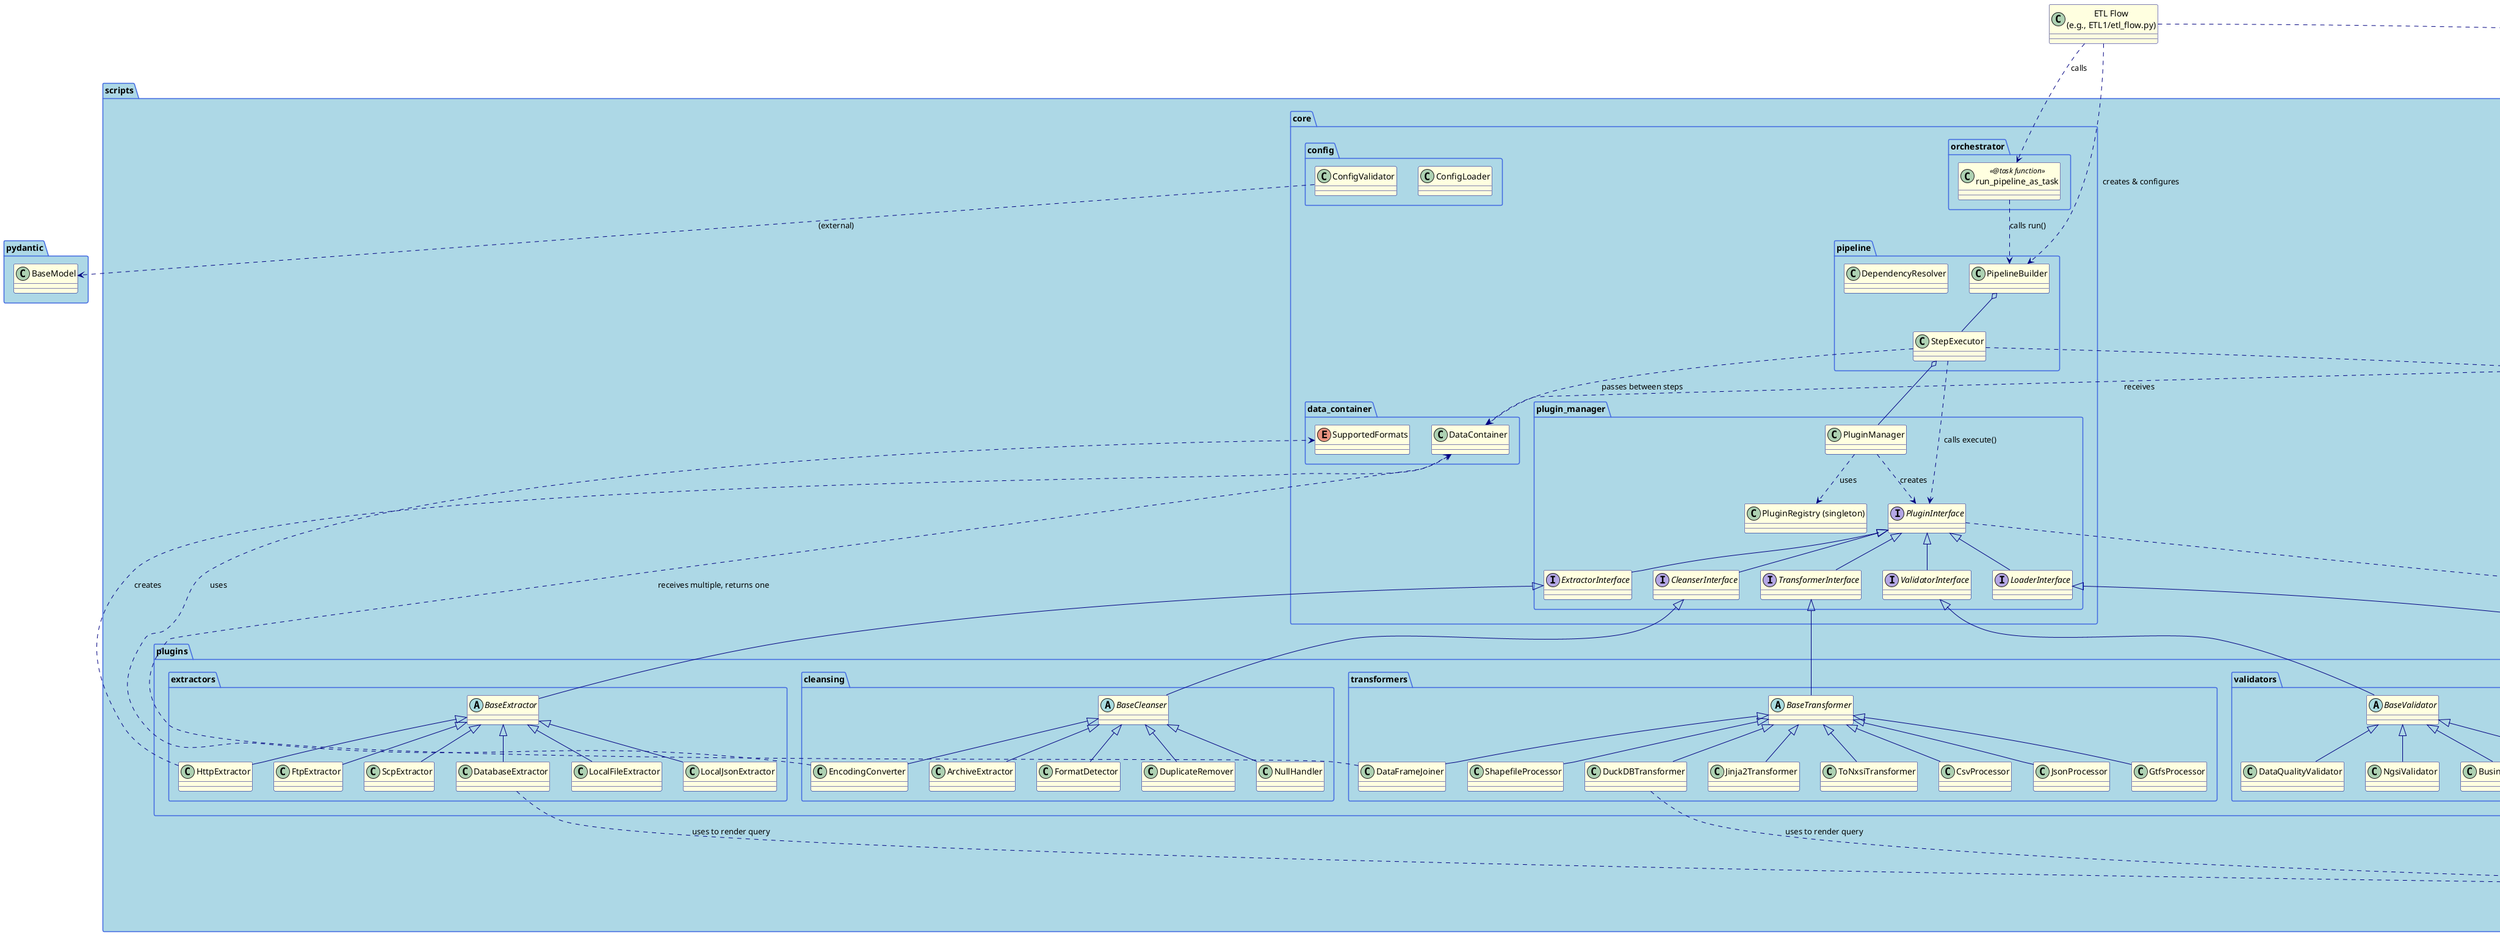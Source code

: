 @startuml ETL Framework - Code-Based Design (Comprehensive)

' --- スタイル定義 ---
skinparam classAttributeIconSize 0
skinparam defaultFontName "Segoe UI", "Helvetica", "Arial"
skinparam package {
    BackgroundColor LightBlue
    BorderColor RoyalBlue
}
skinparam class {
    BackgroundColor LightYellow
    ArrowColor Navy
    BorderColor Navy
}
skinparam interface {
    BackgroundColor LightPink
    BorderColor Firebrick
}
skinparam enum {
    BackgroundColor LightGreen
}
skinparam abstract {
    BackgroundColor LemonChiffon
}

' #############################################
' ###      ETL FLOW DEFINITION FILE         ###
' #############################################
class "ETL Flow\n(e.g., ETL1/etl_flow.py)" as EtlFlowScript


' #############################################
' ###           CORE FRAMEWORK              ###
' #############################################
package "scripts.core" {

    package "orchestrator" {
        class "run_pipeline_as_task" as TaskRunner <<@task function>>
    }

    package "pipeline" {
        class PipelineBuilder
        class StepExecutor
        class DependencyResolver
    }

    package "plugin_manager" {
        class PluginManager
        class "PluginRegistry (singleton)" as PluginRegistry
        interface PluginInterface
        interface ExtractorInterface
        interface CleanserInterface
        interface TransformerInterface
        interface ValidatorInterface
        interface LoaderInterface
    }

    package "data_container" {
        class DataContainer
        enum SupportedFormats
    }

    package "config" {
        class ConfigLoader
        class ConfigValidator
    }
}


' #############################################
' ###              PLUGINS                  ###
' #############################################
package "scripts.plugins" {

    package "extractors" {
        abstract class BaseExtractor
        class LocalFileExtractor
        class LocalJsonExtractor
        class HttpExtractor
        class FtpExtractor
        class ScpExtractor
        class DatabaseExtractor
    }

    package "cleansing" {
        abstract class BaseCleanser
        class ArchiveExtractor
        class EncodingConverter
        class FormatDetector
        class DuplicateRemover
        class NullHandler
    }

    package "transformers" {
        abstract class BaseTransformer
        class DuckDBTransformer
        class Jinja2Transformer
        class ToNxsiTransformer
        class CsvProcessor
        class JsonProcessor
        class GtfsProcessor
        class ShapefileProcessor
        ' ★★★ [修正点 1] DataFrameJoinerクラスを追加 ★★★
        class DataFrameJoiner
    }

    package "validators" {
        abstract class BaseValidator
        class JsonSchemaValidator
        class DataQualityValidator
        class NgsiValidator
        class BusinessRulesValidator
    }

    package "loaders" {
        abstract class BaseLoader
        class LocalFileLoader
        class HttpLoader
        class FtpLoader
        class ScpLoader
        class ContextBrokerLoader
        class DatabaseLoader
    }
}


' #############################################
' ###             UTILITIES                 ###
' #############################################
package "scripts.utils" {
    class "config_loader" as ConfigLoaderUtil <<utility>>
    class "sql_template" as SqlTemplateUtil <<utility>>
    class "file_utils" as FileUtilsUtil <<utility>>
    class "logger" as LoggerUtil <<utility>>
}


' #############################################
' ###            RELATIONSHIPS              ###
' #############################################

' --- Main Control Flow ---
EtlFlowScript ..> PipelineBuilder : creates & configures
EtlFlowScript ..> TaskRunner : calls

TaskRunner ..> PipelineBuilder : calls run()

PipelineBuilder o-- StepExecutor
StepExecutor o-- PluginManager

' --- Core Dependencies ---
StepExecutor ..> PluginInterface : calls execute()
StepExecutor ..> DataContainer : passes between steps
PluginManager ..> PluginRegistry : uses
PluginManager ..> PluginInterface : creates
' PipelineParser ..> FileUtilsUtil : (if used) ' PipelineParserは削除されたのでコメントアウト
StepExecutor ..> FileUtilsUtil : (can use) ' ★★★ [修正点 2] StepExecutorがFileUtilsUtilを利用する可能性を追加 ★★★


' --- Interface Inheritance ---
PluginInterface <|-- ExtractorInterface
PluginInterface <|-- CleanserInterface
PluginInterface <|-- TransformerInterface
PluginInterface <|-- ValidatorInterface
PluginInterface <|-- LoaderInterface

' --- Base Class Inheritance ---
ExtractorInterface <|-- BaseExtractor
CleanserInterface <|-- BaseCleanser
TransformerInterface <|-- BaseTransformer
ValidatorInterface <|-- BaseValidator
LoaderInterface <|-- BaseLoader

' --- Concrete Plugin Inheritance (All plugins inherit from a Base class) ---
BaseExtractor <|-- LocalFileExtractor
BaseExtractor <|-- LocalJsonExtractor
BaseExtractor <|-- HttpExtractor
BaseExtractor <|-- FtpExtractor
BaseExtractor <|-- ScpExtractor
BaseExtractor <|-- DatabaseExtractor

BaseCleanser <|-- ArchiveExtractor
BaseCleanser <|-- EncodingConverter
BaseCleanser <|-- FormatDetector
BaseCleanser <|-- DuplicateRemover
BaseCleanser <|-- NullHandler

BaseTransformer <|-- DuckDBTransformer
BaseTransformer <|-- Jinja2Transformer
BaseTransformer <|-- ToNxsiTransformer
BaseTransformer <|-- CsvProcessor
BaseTransformer <|-- JsonProcessor
BaseTransformer <|-- GtfsProcessor
BaseTransformer <|-- ShapefileProcessor
' ★★★ [修正点 3] DataFrameJoinerの継承関係を追加 ★★★
BaseTransformer <|-- DataFrameJoiner

BaseValidator <|-- JsonSchemaValidator
BaseValidator <|-- DataQualityValidator
BaseValidator <|-- NgsiValidator
BaseValidator <|-- BusinessRulesValidator

BaseLoader <|-- LocalFileLoader
BaseLoader <|-- HttpLoader
BaseLoader <|-- FtpLoader
BaseLoader <|-- ScpLoader
BaseLoader <|-- ContextBrokerLoader
BaseLoader <|-- DatabaseLoader

' --- Utility and Core Component Usage by Plugins (Examples) ---
DuckDBTransformer ..> SqlTemplateUtil : uses to render query
DatabaseExtractor ..> SqlTemplateUtil : uses to render query
JsonSchemaValidator ..> ConfigLoaderUtil : uses to load schema
HttpExtractor ..> DataContainer : creates
ToLocalFileLoader ..> DataContainer : receives
EncodingConverter ..> SupportedFormats : uses
' ★★★ [修正点 4] DataFrameJoinerの関係性を追加 ★★★
DataFrameJoiner ..> DataContainer : receives multiple, returns one

' --- General Dependencies ---
EtlFlowScript ..> LoggerUtil : uses for logging
PluginInterface ..> LoggerUtil : (all plugins can use)
ConfigValidator ..> "pydantic.BaseModel" : (external)

@enduml